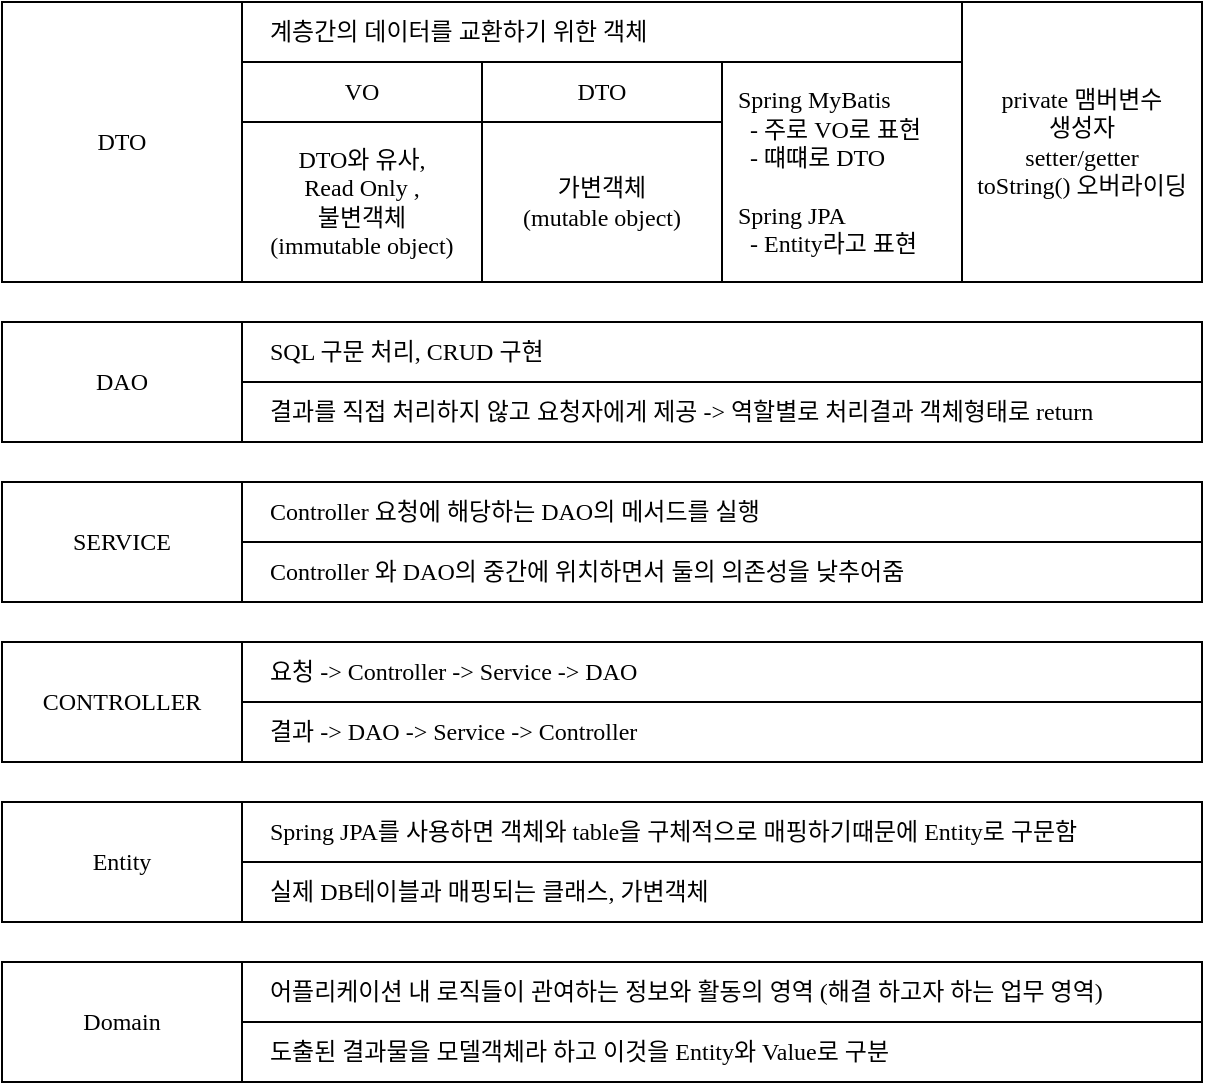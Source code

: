 <mxfile version="22.1.2" type="device">
  <diagram name="페이지-1" id="rIRV6BOJe85_BEw2x9zD">
    <mxGraphModel dx="1434" dy="836" grid="1" gridSize="10" guides="1" tooltips="1" connect="1" arrows="1" fold="1" page="1" pageScale="1" pageWidth="827" pageHeight="1169" math="0" shadow="0">
      <root>
        <mxCell id="0" />
        <mxCell id="1" parent="0" />
        <mxCell id="6dC3EdAIbW6da6Da4MyK-1" value="DTO" style="rounded=0;whiteSpace=wrap;html=1;fontFamily=a고딕14;" vertex="1" parent="1">
          <mxGeometry x="40" y="40" width="120" height="140" as="geometry" />
        </mxCell>
        <mxCell id="6dC3EdAIbW6da6Da4MyK-2" value="DAO" style="rounded=0;whiteSpace=wrap;html=1;fontFamily=a고딕14;" vertex="1" parent="1">
          <mxGeometry x="40" y="200" width="120" height="60" as="geometry" />
        </mxCell>
        <mxCell id="6dC3EdAIbW6da6Da4MyK-3" value="SERVICE" style="rounded=0;whiteSpace=wrap;html=1;fontFamily=a고딕14;" vertex="1" parent="1">
          <mxGeometry x="40" y="280" width="120" height="60" as="geometry" />
        </mxCell>
        <mxCell id="6dC3EdAIbW6da6Da4MyK-4" value="CONTROLLER" style="rounded=0;whiteSpace=wrap;html=1;fontFamily=a고딕14;" vertex="1" parent="1">
          <mxGeometry x="40" y="360" width="120" height="60" as="geometry" />
        </mxCell>
        <mxCell id="6dC3EdAIbW6da6Da4MyK-5" value="&amp;nbsp; &amp;nbsp; 계층간의 데이터를 교환하기 위한 객체&lt;blockquote style=&quot;margin: 0 0 0 40px; border: none; padding: 0px;&quot;&gt;&lt;/blockquote&gt;" style="rounded=0;whiteSpace=wrap;html=1;fontFamily=a고딕14;align=left;" vertex="1" parent="1">
          <mxGeometry x="160" y="40" width="360" height="30" as="geometry" />
        </mxCell>
        <mxCell id="6dC3EdAIbW6da6Da4MyK-6" value="&lt;div style=&quot;&quot;&gt;&lt;span style=&quot;background-color: initial;&quot;&gt;VO&lt;/span&gt;&lt;/div&gt;&lt;blockquote style=&quot;margin: 0 0 0 40px; border: none; padding: 0px;&quot;&gt;&lt;/blockquote&gt;" style="rounded=0;whiteSpace=wrap;html=1;fontFamily=a고딕14;align=center;" vertex="1" parent="1">
          <mxGeometry x="160" y="70" width="120" height="30" as="geometry" />
        </mxCell>
        <mxCell id="6dC3EdAIbW6da6Da4MyK-7" value="&lt;div style=&quot;&quot;&gt;&lt;span style=&quot;background-color: initial;&quot;&gt;DTO&lt;/span&gt;&lt;/div&gt;&lt;blockquote style=&quot;margin: 0 0 0 40px; border: none; padding: 0px;&quot;&gt;&lt;/blockquote&gt;" style="rounded=0;whiteSpace=wrap;html=1;fontFamily=a고딕14;align=center;" vertex="1" parent="1">
          <mxGeometry x="280" y="70" width="120" height="30" as="geometry" />
        </mxCell>
        <mxCell id="6dC3EdAIbW6da6Da4MyK-9" value="&lt;div style=&quot;&quot;&gt;DTO와 유사,&lt;/div&gt;&lt;div style=&quot;&quot;&gt;Read Only ,&lt;/div&gt;&lt;div style=&quot;&quot;&gt;불변객체&lt;/div&gt;&lt;div style=&quot;&quot;&gt;(immutable object)&lt;/div&gt;&lt;blockquote style=&quot;margin: 0 0 0 40px; border: none; padding: 0px;&quot;&gt;&lt;/blockquote&gt;" style="rounded=0;whiteSpace=wrap;html=1;fontFamily=a고딕14;align=center;" vertex="1" parent="1">
          <mxGeometry x="160" y="100" width="120" height="80" as="geometry" />
        </mxCell>
        <mxCell id="6dC3EdAIbW6da6Da4MyK-10" value="&lt;div style=&quot;&quot;&gt;가변객체&lt;/div&gt;&lt;div style=&quot;&quot;&gt;(mutable object)&lt;/div&gt;&lt;blockquote style=&quot;margin: 0 0 0 40px; border: none; padding: 0px;&quot;&gt;&lt;/blockquote&gt;" style="rounded=0;whiteSpace=wrap;html=1;fontFamily=a고딕14;align=center;" vertex="1" parent="1">
          <mxGeometry x="280" y="100" width="120" height="80" as="geometry" />
        </mxCell>
        <mxCell id="6dC3EdAIbW6da6Da4MyK-11" value="&lt;div style=&quot;&quot;&gt;&amp;nbsp; Spring MyBatis&lt;/div&gt;&lt;div style=&quot;&quot;&gt;&amp;nbsp; &amp;nbsp; - 주로 VO로 표현&lt;/div&gt;&lt;div style=&quot;&quot;&gt;&amp;nbsp; &amp;nbsp; - 떄떄로 DTO&lt;/div&gt;&lt;div style=&quot;&quot;&gt;&lt;br&gt;&lt;/div&gt;&lt;div style=&quot;&quot;&gt;&amp;nbsp; Spring JPA&lt;/div&gt;&lt;div style=&quot;&quot;&gt;&amp;nbsp; &amp;nbsp; - Entity라고 표현&lt;/div&gt;&lt;blockquote style=&quot;margin: 0 0 0 40px; border: none; padding: 0px;&quot;&gt;&lt;/blockquote&gt;" style="rounded=0;whiteSpace=wrap;html=1;fontFamily=a고딕14;align=left;" vertex="1" parent="1">
          <mxGeometry x="400" y="70" width="120" height="110" as="geometry" />
        </mxCell>
        <mxCell id="6dC3EdAIbW6da6Da4MyK-12" value="Entity" style="rounded=0;whiteSpace=wrap;html=1;fontFamily=a고딕14;" vertex="1" parent="1">
          <mxGeometry x="40" y="440" width="120" height="60" as="geometry" />
        </mxCell>
        <mxCell id="6dC3EdAIbW6da6Da4MyK-13" value="&amp;nbsp; &amp;nbsp; Spring JPA를 사용하면 객체와 table을 구체적으로 매핑하기때문에 Entity로 구문함" style="rounded=0;whiteSpace=wrap;html=1;fontFamily=a고딕14;align=left;" vertex="1" parent="1">
          <mxGeometry x="160" y="440" width="480" height="30" as="geometry" />
        </mxCell>
        <mxCell id="6dC3EdAIbW6da6Da4MyK-14" value="&amp;nbsp; &amp;nbsp; 실제 DB테이블과 매핑되는 클래스, 가변객체" style="rounded=0;whiteSpace=wrap;html=1;fontFamily=a고딕14;align=left;" vertex="1" parent="1">
          <mxGeometry x="160" y="470" width="480" height="30" as="geometry" />
        </mxCell>
        <mxCell id="6dC3EdAIbW6da6Da4MyK-15" value="Domain" style="rounded=0;whiteSpace=wrap;html=1;fontFamily=a고딕14;" vertex="1" parent="1">
          <mxGeometry x="40" y="520" width="120" height="60" as="geometry" />
        </mxCell>
        <mxCell id="6dC3EdAIbW6da6Da4MyK-16" value="&amp;nbsp; &amp;nbsp; 도출된 결과물을 모델객체라 하고 이것을 Entity와 Value로 구분" style="rounded=0;whiteSpace=wrap;html=1;fontFamily=a고딕14;align=left;" vertex="1" parent="1">
          <mxGeometry x="160" y="550" width="480" height="30" as="geometry" />
        </mxCell>
        <mxCell id="6dC3EdAIbW6da6Da4MyK-17" value="&amp;nbsp; &amp;nbsp; 어플리케이션 내 로직들이 관여하는 정보와 활동의 영역 (해결 하고자 하는 업무 영역)" style="rounded=0;whiteSpace=wrap;html=1;fontFamily=a고딕14;align=left;" vertex="1" parent="1">
          <mxGeometry x="160" y="520" width="480" height="30" as="geometry" />
        </mxCell>
        <mxCell id="6dC3EdAIbW6da6Da4MyK-18" value="&lt;div style=&quot;&quot;&gt;private 맴버변수&lt;/div&gt;&lt;div style=&quot;&quot;&gt;생성자&lt;/div&gt;&lt;div style=&quot;&quot;&gt;setter/getter&lt;/div&gt;&lt;div style=&quot;&quot;&gt;toString() 오버라이딩&lt;/div&gt;&lt;blockquote style=&quot;margin: 0 0 0 40px; border: none; padding: 0px;&quot;&gt;&lt;/blockquote&gt;" style="rounded=0;whiteSpace=wrap;html=1;fontFamily=a고딕14;align=center;" vertex="1" parent="1">
          <mxGeometry x="520" y="40" width="120" height="140" as="geometry" />
        </mxCell>
        <mxCell id="6dC3EdAIbW6da6Da4MyK-19" value="&amp;nbsp; &amp;nbsp; SQL 구문 처리, CRUD 구현&lt;blockquote style=&quot;margin: 0 0 0 40px; border: none; padding: 0px;&quot;&gt;&lt;/blockquote&gt;" style="rounded=0;whiteSpace=wrap;html=1;fontFamily=a고딕14;align=left;" vertex="1" parent="1">
          <mxGeometry x="160" y="200" width="480" height="30" as="geometry" />
        </mxCell>
        <mxCell id="6dC3EdAIbW6da6Da4MyK-21" value="&amp;nbsp; &amp;nbsp; 결과를 직접 처리하지 않고 요청자에게 제공 -&amp;gt; 역할별로 처리결과 객체형태로 return&lt;blockquote style=&quot;margin: 0 0 0 40px; border: none; padding: 0px;&quot;&gt;&lt;/blockquote&gt;" style="rounded=0;whiteSpace=wrap;html=1;fontFamily=a고딕14;align=left;" vertex="1" parent="1">
          <mxGeometry x="160" y="230" width="480" height="30" as="geometry" />
        </mxCell>
        <mxCell id="6dC3EdAIbW6da6Da4MyK-22" value="&amp;nbsp; &amp;nbsp; Controller 요청에 해당하는 DAO의 메서드를 실행&lt;blockquote style=&quot;margin: 0 0 0 40px; border: none; padding: 0px;&quot;&gt;&lt;/blockquote&gt;" style="rounded=0;whiteSpace=wrap;html=1;fontFamily=a고딕14;align=left;" vertex="1" parent="1">
          <mxGeometry x="160" y="280" width="480" height="30" as="geometry" />
        </mxCell>
        <mxCell id="6dC3EdAIbW6da6Da4MyK-23" value="&amp;nbsp; &amp;nbsp; Controller 와 DAO의 중간에 위치하면서 둘의 의존성을 낮추어줌&lt;blockquote style=&quot;margin: 0 0 0 40px; border: none; padding: 0px;&quot;&gt;&lt;/blockquote&gt;" style="rounded=0;whiteSpace=wrap;html=1;fontFamily=a고딕14;align=left;" vertex="1" parent="1">
          <mxGeometry x="160" y="310" width="480" height="30" as="geometry" />
        </mxCell>
        <mxCell id="6dC3EdAIbW6da6Da4MyK-24" value="&amp;nbsp; &amp;nbsp; 요청 -&amp;gt; Controller -&amp;gt; Service -&amp;gt; DAO&amp;nbsp;&lt;blockquote style=&quot;margin: 0 0 0 40px; border: none; padding: 0px;&quot;&gt;&lt;/blockquote&gt;" style="rounded=0;whiteSpace=wrap;html=1;fontFamily=a고딕14;align=left;" vertex="1" parent="1">
          <mxGeometry x="160" y="360" width="480" height="30" as="geometry" />
        </mxCell>
        <mxCell id="6dC3EdAIbW6da6Da4MyK-25" value="&amp;nbsp; &amp;nbsp; 결과 -&amp;gt; DAO -&amp;gt; Service -&amp;gt; Controller&lt;blockquote style=&quot;margin: 0 0 0 40px; border: none; padding: 0px;&quot;&gt;&lt;/blockquote&gt;" style="rounded=0;whiteSpace=wrap;html=1;fontFamily=a고딕14;align=left;" vertex="1" parent="1">
          <mxGeometry x="160" y="390" width="480" height="30" as="geometry" />
        </mxCell>
      </root>
    </mxGraphModel>
  </diagram>
</mxfile>
